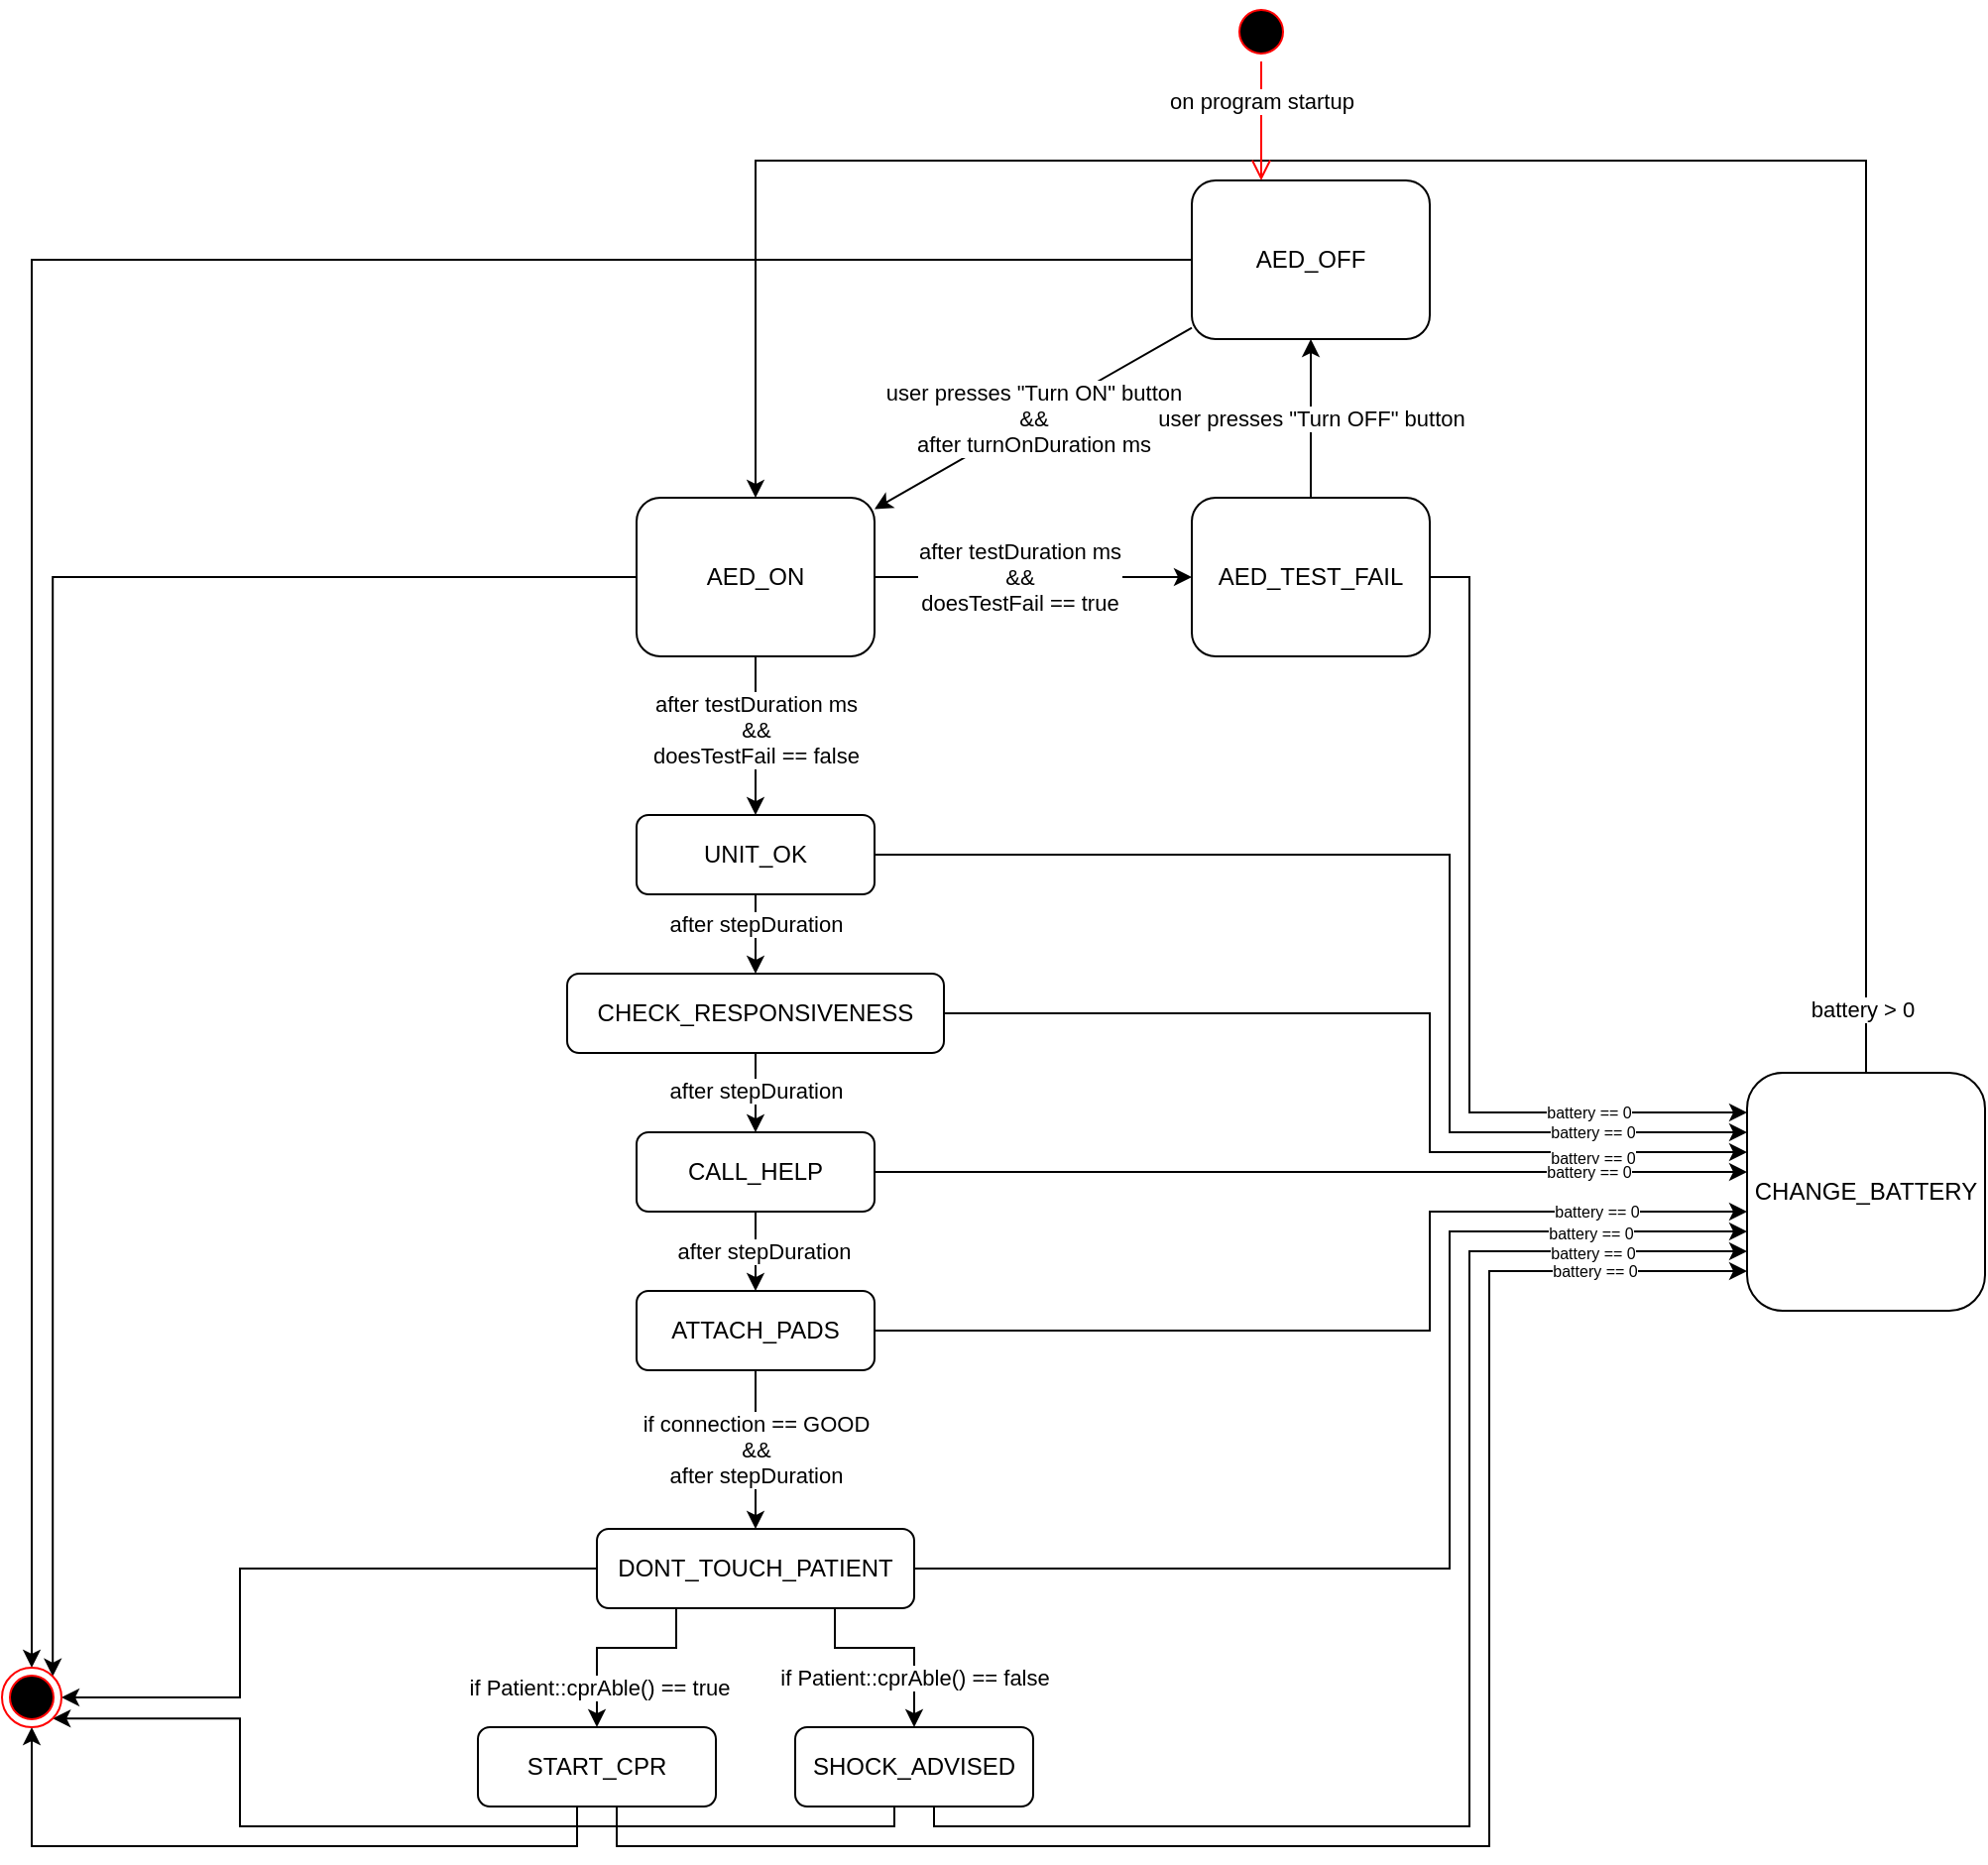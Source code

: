 <mxfile version="22.1.2" type="device">
  <diagram name="Page-1" id="YRFLMLcwG-B4jAh9hGQP">
    <mxGraphModel dx="1582" dy="1083" grid="1" gridSize="10" guides="1" tooltips="1" connect="1" arrows="1" fold="1" page="0" pageScale="1" pageWidth="850" pageHeight="1100" math="0" shadow="0">
      <root>
        <mxCell id="0" />
        <mxCell id="1" parent="0" />
        <mxCell id="i0PFO4XPD0DUhZGkGY-5-39" value="user presses &quot;Turn ON&quot; button&lt;br&gt;&amp;amp;&amp;amp;&lt;br&gt;after turnOnDuration ms" style="rounded=0;orthogonalLoop=1;jettySize=auto;html=1;" parent="1" source="i0PFO4XPD0DUhZGkGY-5-3" target="i0PFO4XPD0DUhZGkGY-5-6" edge="1">
          <mxGeometry relative="1" as="geometry">
            <mxPoint as="offset" />
            <Array as="points">
              <mxPoint x="280" y="-120" />
            </Array>
          </mxGeometry>
        </mxCell>
        <mxCell id="RPwFctXC23Z5WK-sjd0X-5" style="edgeStyle=orthogonalEdgeStyle;rounded=0;orthogonalLoop=1;jettySize=auto;html=1;entryX=0.5;entryY=0;entryDx=0;entryDy=0;" edge="1" parent="1" source="i0PFO4XPD0DUhZGkGY-5-3" target="RPwFctXC23Z5WK-sjd0X-1">
          <mxGeometry relative="1" as="geometry" />
        </mxCell>
        <mxCell id="i0PFO4XPD0DUhZGkGY-5-3" value="AED_OFF" style="rounded=1;whiteSpace=wrap;html=1;" parent="1" vertex="1">
          <mxGeometry x="360" y="-240" width="120" height="80" as="geometry" />
        </mxCell>
        <mxCell id="i0PFO4XPD0DUhZGkGY-5-40" value="" style="rounded=0;orthogonalLoop=1;jettySize=auto;html=1;" parent="1" source="i0PFO4XPD0DUhZGkGY-5-6" target="i0PFO4XPD0DUhZGkGY-5-8" edge="1">
          <mxGeometry relative="1" as="geometry" />
        </mxCell>
        <mxCell id="i0PFO4XPD0DUhZGkGY-5-41" value="after testDuration ms&lt;br&gt;&amp;amp;&amp;amp;&lt;br&gt;doesTestFail == false" style="edgeLabel;html=1;align=center;verticalAlign=middle;resizable=0;points=[];" parent="i0PFO4XPD0DUhZGkGY-5-40" vertex="1" connectable="0">
          <mxGeometry x="-0.28" y="1" relative="1" as="geometry">
            <mxPoint x="-1" y="8" as="offset" />
          </mxGeometry>
        </mxCell>
        <mxCell id="RST6yxN7UGok1e9Vg7jZ-1" style="edgeStyle=orthogonalEdgeStyle;rounded=0;orthogonalLoop=1;jettySize=auto;html=1;" parent="1" source="i0PFO4XPD0DUhZGkGY-5-6" target="i0PFO4XPD0DUhZGkGY-5-22" edge="1">
          <mxGeometry relative="1" as="geometry">
            <Array as="points">
              <mxPoint x="300" y="-40" />
              <mxPoint x="300" y="-40" />
            </Array>
          </mxGeometry>
        </mxCell>
        <mxCell id="RST6yxN7UGok1e9Vg7jZ-2" value="after testDuration&amp;nbsp;ms&lt;br&gt;&amp;amp;&amp;amp;&lt;br&gt;doesTestFail == true" style="edgeLabel;html=1;align=center;verticalAlign=middle;resizable=0;points=[];" parent="RST6yxN7UGok1e9Vg7jZ-1" vertex="1" connectable="0">
          <mxGeometry x="0.671" y="1" relative="1" as="geometry">
            <mxPoint x="-61" y="1" as="offset" />
          </mxGeometry>
        </mxCell>
        <mxCell id="RPwFctXC23Z5WK-sjd0X-6" style="edgeStyle=orthogonalEdgeStyle;rounded=0;orthogonalLoop=1;jettySize=auto;html=1;entryX=1;entryY=0;entryDx=0;entryDy=0;" edge="1" parent="1" source="i0PFO4XPD0DUhZGkGY-5-6" target="RPwFctXC23Z5WK-sjd0X-1">
          <mxGeometry relative="1" as="geometry" />
        </mxCell>
        <mxCell id="i0PFO4XPD0DUhZGkGY-5-6" value="AED_ON" style="rounded=1;whiteSpace=wrap;html=1;" parent="1" vertex="1">
          <mxGeometry x="80" y="-80" width="120" height="80" as="geometry" />
        </mxCell>
        <mxCell id="i0PFO4XPD0DUhZGkGY-5-48" style="edgeStyle=orthogonalEdgeStyle;rounded=0;orthogonalLoop=1;jettySize=auto;html=1;" parent="1" source="i0PFO4XPD0DUhZGkGY-5-8" target="i0PFO4XPD0DUhZGkGY-5-11" edge="1">
          <mxGeometry relative="1" as="geometry" />
        </mxCell>
        <mxCell id="RST6yxN7UGok1e9Vg7jZ-3" value="after stepDuration" style="edgeLabel;html=1;align=center;verticalAlign=middle;resizable=0;points=[];" parent="i0PFO4XPD0DUhZGkGY-5-48" vertex="1" connectable="0">
          <mxGeometry x="-0.275" relative="1" as="geometry">
            <mxPoint as="offset" />
          </mxGeometry>
        </mxCell>
        <mxCell id="RST6yxN7UGok1e9Vg7jZ-17" style="edgeStyle=orthogonalEdgeStyle;rounded=0;orthogonalLoop=1;jettySize=auto;html=1;" parent="1" source="i0PFO4XPD0DUhZGkGY-5-8" target="RST6yxN7UGok1e9Vg7jZ-10" edge="1">
          <mxGeometry relative="1" as="geometry">
            <Array as="points">
              <mxPoint x="490" y="100" />
              <mxPoint x="490" y="240" />
            </Array>
          </mxGeometry>
        </mxCell>
        <mxCell id="RST6yxN7UGok1e9Vg7jZ-29" value="battery == 0" style="edgeLabel;html=1;align=center;verticalAlign=middle;resizable=0;points=[];fontSize=8;" parent="RST6yxN7UGok1e9Vg7jZ-17" vertex="1" connectable="0">
          <mxGeometry x="0.637" y="1" relative="1" as="geometry">
            <mxPoint x="27" y="1" as="offset" />
          </mxGeometry>
        </mxCell>
        <mxCell id="i0PFO4XPD0DUhZGkGY-5-8" value="UNIT_OK" style="rounded=1;whiteSpace=wrap;html=1;" parent="1" vertex="1">
          <mxGeometry x="80" y="80" width="120" height="40" as="geometry" />
        </mxCell>
        <mxCell id="i0PFO4XPD0DUhZGkGY-5-50" value="" style="edgeStyle=orthogonalEdgeStyle;rounded=0;orthogonalLoop=1;jettySize=auto;html=1;" parent="1" source="i0PFO4XPD0DUhZGkGY-5-11" target="i0PFO4XPD0DUhZGkGY-5-13" edge="1">
          <mxGeometry relative="1" as="geometry" />
        </mxCell>
        <mxCell id="i0PFO4XPD0DUhZGkGY-5-51" value="after stepDuration" style="edgeLabel;html=1;align=center;verticalAlign=middle;resizable=0;points=[];" parent="i0PFO4XPD0DUhZGkGY-5-50" vertex="1" connectable="0">
          <mxGeometry x="-0.075" relative="1" as="geometry">
            <mxPoint as="offset" />
          </mxGeometry>
        </mxCell>
        <mxCell id="RST6yxN7UGok1e9Vg7jZ-18" style="edgeStyle=orthogonalEdgeStyle;rounded=0;orthogonalLoop=1;jettySize=auto;html=1;" parent="1" source="i0PFO4XPD0DUhZGkGY-5-11" target="RST6yxN7UGok1e9Vg7jZ-10" edge="1">
          <mxGeometry relative="1" as="geometry">
            <Array as="points">
              <mxPoint x="480" y="180" />
              <mxPoint x="480" y="250" />
            </Array>
          </mxGeometry>
        </mxCell>
        <mxCell id="RST6yxN7UGok1e9Vg7jZ-30" value="battery == 0" style="edgeLabel;html=1;align=center;verticalAlign=middle;resizable=0;points=[];fontSize=8;" parent="RST6yxN7UGok1e9Vg7jZ-18" vertex="1" connectable="0">
          <mxGeometry x="0.558" y="-1" relative="1" as="geometry">
            <mxPoint x="27" y="2" as="offset" />
          </mxGeometry>
        </mxCell>
        <mxCell id="i0PFO4XPD0DUhZGkGY-5-11" value="CHECK_RESPONSIVENESS" style="rounded=1;whiteSpace=wrap;html=1;" parent="1" vertex="1">
          <mxGeometry x="45" y="160" width="190" height="40" as="geometry" />
        </mxCell>
        <mxCell id="i0PFO4XPD0DUhZGkGY-5-52" value="" style="edgeStyle=orthogonalEdgeStyle;rounded=0;orthogonalLoop=1;jettySize=auto;html=1;" parent="1" source="i0PFO4XPD0DUhZGkGY-5-13" target="i0PFO4XPD0DUhZGkGY-5-15" edge="1">
          <mxGeometry relative="1" as="geometry" />
        </mxCell>
        <mxCell id="i0PFO4XPD0DUhZGkGY-5-53" value="after stepDuration" style="edgeLabel;html=1;align=center;verticalAlign=middle;resizable=0;points=[];" parent="i0PFO4XPD0DUhZGkGY-5-52" vertex="1" connectable="0">
          <mxGeometry y="4" relative="1" as="geometry">
            <mxPoint as="offset" />
          </mxGeometry>
        </mxCell>
        <mxCell id="RST6yxN7UGok1e9Vg7jZ-19" style="edgeStyle=orthogonalEdgeStyle;rounded=0;orthogonalLoop=1;jettySize=auto;html=1;" parent="1" source="i0PFO4XPD0DUhZGkGY-5-13" target="RST6yxN7UGok1e9Vg7jZ-10" edge="1">
          <mxGeometry relative="1" as="geometry">
            <Array as="points">
              <mxPoint x="600" y="260" />
              <mxPoint x="600" y="260" />
            </Array>
          </mxGeometry>
        </mxCell>
        <mxCell id="RST6yxN7UGok1e9Vg7jZ-32" value="battery == 0" style="edgeLabel;html=1;align=center;verticalAlign=middle;resizable=0;points=[];fontSize=8;" parent="RST6yxN7UGok1e9Vg7jZ-19" vertex="1" connectable="0">
          <mxGeometry x="0.535" relative="1" as="geometry">
            <mxPoint x="22" as="offset" />
          </mxGeometry>
        </mxCell>
        <mxCell id="i0PFO4XPD0DUhZGkGY-5-13" value="CALL_HELP" style="rounded=1;whiteSpace=wrap;html=1;" parent="1" vertex="1">
          <mxGeometry x="80" y="240" width="120" height="40" as="geometry" />
        </mxCell>
        <mxCell id="i0PFO4XPD0DUhZGkGY-5-54" value="if connection == GOOD&lt;br&gt;&amp;amp;&amp;amp;&lt;br&gt;after stepDuration" style="edgeStyle=orthogonalEdgeStyle;rounded=0;orthogonalLoop=1;jettySize=auto;html=1;" parent="1" source="i0PFO4XPD0DUhZGkGY-5-15" target="i0PFO4XPD0DUhZGkGY-5-17" edge="1">
          <mxGeometry relative="1" as="geometry" />
        </mxCell>
        <mxCell id="RST6yxN7UGok1e9Vg7jZ-20" style="edgeStyle=orthogonalEdgeStyle;rounded=0;orthogonalLoop=1;jettySize=auto;html=1;" parent="1" source="i0PFO4XPD0DUhZGkGY-5-15" target="RST6yxN7UGok1e9Vg7jZ-10" edge="1">
          <mxGeometry relative="1" as="geometry">
            <Array as="points">
              <mxPoint x="480" y="340" />
              <mxPoint x="480" y="280" />
            </Array>
          </mxGeometry>
        </mxCell>
        <mxCell id="RST6yxN7UGok1e9Vg7jZ-33" value="battery == 0" style="edgeLabel;html=1;align=center;verticalAlign=middle;resizable=0;points=[];fontSize=8;" parent="RST6yxN7UGok1e9Vg7jZ-20" vertex="1" connectable="0">
          <mxGeometry x="0.586" y="1" relative="1" as="geometry">
            <mxPoint x="27" y="1" as="offset" />
          </mxGeometry>
        </mxCell>
        <mxCell id="i0PFO4XPD0DUhZGkGY-5-15" value="ATTACH_PADS" style="rounded=1;whiteSpace=wrap;html=1;" parent="1" vertex="1">
          <mxGeometry x="80" y="320" width="120" height="40" as="geometry" />
        </mxCell>
        <mxCell id="RST6yxN7UGok1e9Vg7jZ-8" value="" style="edgeStyle=orthogonalEdgeStyle;rounded=0;orthogonalLoop=1;jettySize=auto;html=1;" parent="1" source="i0PFO4XPD0DUhZGkGY-5-17" target="i0PFO4XPD0DUhZGkGY-5-18" edge="1">
          <mxGeometry relative="1" as="geometry">
            <Array as="points">
              <mxPoint x="100" y="500" />
              <mxPoint x="60" y="500" />
            </Array>
          </mxGeometry>
        </mxCell>
        <mxCell id="RST6yxN7UGok1e9Vg7jZ-11" value="if Patient::cprAble() == true" style="edgeLabel;html=1;align=center;verticalAlign=middle;resizable=0;points=[];" parent="RST6yxN7UGok1e9Vg7jZ-8" vertex="1" connectable="0">
          <mxGeometry x="-0.007" y="-1" relative="1" as="geometry">
            <mxPoint x="-10" y="21" as="offset" />
          </mxGeometry>
        </mxCell>
        <mxCell id="RST6yxN7UGok1e9Vg7jZ-12" style="edgeStyle=orthogonalEdgeStyle;rounded=0;orthogonalLoop=1;jettySize=auto;html=1;" parent="1" source="i0PFO4XPD0DUhZGkGY-5-17" target="RST6yxN7UGok1e9Vg7jZ-9" edge="1">
          <mxGeometry relative="1" as="geometry">
            <Array as="points">
              <mxPoint x="180" y="500" />
              <mxPoint x="220" y="500" />
            </Array>
          </mxGeometry>
        </mxCell>
        <mxCell id="RST6yxN7UGok1e9Vg7jZ-13" value="if Patient::cprAble() == false" style="edgeLabel;html=1;align=center;verticalAlign=middle;resizable=0;points=[];" parent="RST6yxN7UGok1e9Vg7jZ-12" vertex="1" connectable="0">
          <mxGeometry x="0.557" y="-1" relative="1" as="geometry">
            <mxPoint x="1" y="-3" as="offset" />
          </mxGeometry>
        </mxCell>
        <mxCell id="RST6yxN7UGok1e9Vg7jZ-21" style="edgeStyle=orthogonalEdgeStyle;rounded=0;orthogonalLoop=1;jettySize=auto;html=1;" parent="1" source="i0PFO4XPD0DUhZGkGY-5-17" target="RST6yxN7UGok1e9Vg7jZ-10" edge="1">
          <mxGeometry relative="1" as="geometry">
            <Array as="points">
              <mxPoint x="490" y="460" />
              <mxPoint x="490" y="290" />
            </Array>
          </mxGeometry>
        </mxCell>
        <mxCell id="RST6yxN7UGok1e9Vg7jZ-34" value="battery == 0" style="edgeLabel;html=1;align=center;verticalAlign=middle;resizable=0;points=[];fontSize=8;" parent="RST6yxN7UGok1e9Vg7jZ-21" vertex="1" connectable="0">
          <mxGeometry x="0.641" y="1" relative="1" as="geometry">
            <mxPoint x="27" y="2" as="offset" />
          </mxGeometry>
        </mxCell>
        <mxCell id="RPwFctXC23Z5WK-sjd0X-4" style="edgeStyle=orthogonalEdgeStyle;rounded=0;orthogonalLoop=1;jettySize=auto;html=1;entryX=1;entryY=0.5;entryDx=0;entryDy=0;" edge="1" parent="1" source="i0PFO4XPD0DUhZGkGY-5-17" target="RPwFctXC23Z5WK-sjd0X-1">
          <mxGeometry relative="1" as="geometry">
            <Array as="points">
              <mxPoint x="-120" y="460" />
              <mxPoint x="-120" y="525" />
            </Array>
          </mxGeometry>
        </mxCell>
        <mxCell id="i0PFO4XPD0DUhZGkGY-5-17" value="DONT_TOUCH_PATIENT" style="rounded=1;whiteSpace=wrap;html=1;" parent="1" vertex="1">
          <mxGeometry x="60" y="440" width="160" height="40" as="geometry" />
        </mxCell>
        <mxCell id="RST6yxN7UGok1e9Vg7jZ-23" style="edgeStyle=orthogonalEdgeStyle;rounded=0;orthogonalLoop=1;jettySize=auto;html=1;" parent="1" source="i0PFO4XPD0DUhZGkGY-5-18" target="RST6yxN7UGok1e9Vg7jZ-10" edge="1">
          <mxGeometry relative="1" as="geometry">
            <Array as="points">
              <mxPoint x="70" y="600" />
              <mxPoint x="510" y="600" />
              <mxPoint x="510" y="310" />
            </Array>
          </mxGeometry>
        </mxCell>
        <mxCell id="RST6yxN7UGok1e9Vg7jZ-36" value="battery == 0" style="edgeLabel;html=1;align=center;verticalAlign=middle;resizable=0;points=[];fontSize=8;" parent="RST6yxN7UGok1e9Vg7jZ-23" vertex="1" connectable="0">
          <mxGeometry x="0.763" y="2" relative="1" as="geometry">
            <mxPoint x="27" y="2" as="offset" />
          </mxGeometry>
        </mxCell>
        <mxCell id="RPwFctXC23Z5WK-sjd0X-2" style="edgeStyle=orthogonalEdgeStyle;rounded=0;orthogonalLoop=1;jettySize=auto;html=1;entryX=0.5;entryY=1;entryDx=0;entryDy=0;" edge="1" parent="1" source="i0PFO4XPD0DUhZGkGY-5-18" target="RPwFctXC23Z5WK-sjd0X-1">
          <mxGeometry relative="1" as="geometry">
            <Array as="points">
              <mxPoint x="50" y="600" />
              <mxPoint x="-225" y="600" />
            </Array>
          </mxGeometry>
        </mxCell>
        <mxCell id="i0PFO4XPD0DUhZGkGY-5-18" value="START_CPR" style="rounded=1;whiteSpace=wrap;html=1;" parent="1" vertex="1">
          <mxGeometry y="540" width="120" height="40" as="geometry" />
        </mxCell>
        <mxCell id="RST6yxN7UGok1e9Vg7jZ-6" style="edgeStyle=orthogonalEdgeStyle;rounded=0;orthogonalLoop=1;jettySize=auto;html=1;" parent="1" source="i0PFO4XPD0DUhZGkGY-5-22" target="i0PFO4XPD0DUhZGkGY-5-3" edge="1">
          <mxGeometry relative="1" as="geometry" />
        </mxCell>
        <mxCell id="RST6yxN7UGok1e9Vg7jZ-7" value="user presses &quot;Turn OFF&quot; button" style="edgeLabel;html=1;align=center;verticalAlign=middle;resizable=0;points=[];" parent="RST6yxN7UGok1e9Vg7jZ-6" vertex="1" connectable="0">
          <mxGeometry x="-0.447" y="3" relative="1" as="geometry">
            <mxPoint x="3" y="-18" as="offset" />
          </mxGeometry>
        </mxCell>
        <mxCell id="RST6yxN7UGok1e9Vg7jZ-14" style="edgeStyle=orthogonalEdgeStyle;rounded=0;orthogonalLoop=1;jettySize=auto;html=1;" parent="1" source="i0PFO4XPD0DUhZGkGY-5-22" target="RST6yxN7UGok1e9Vg7jZ-10" edge="1">
          <mxGeometry relative="1" as="geometry">
            <Array as="points">
              <mxPoint x="500" y="-40" />
              <mxPoint x="500" y="230" />
            </Array>
          </mxGeometry>
        </mxCell>
        <mxCell id="RST6yxN7UGok1e9Vg7jZ-28" value="battery == 0" style="edgeLabel;html=1;align=center;verticalAlign=middle;resizable=0;points=[];fontSize=8;" parent="RST6yxN7UGok1e9Vg7jZ-14" vertex="1" connectable="0">
          <mxGeometry x="0.678" y="2" relative="1" as="geometry">
            <mxPoint x="-11" y="2" as="offset" />
          </mxGeometry>
        </mxCell>
        <mxCell id="i0PFO4XPD0DUhZGkGY-5-22" value="AED_TEST_FAIL" style="rounded=1;whiteSpace=wrap;html=1;" parent="1" vertex="1">
          <mxGeometry x="360" y="-80" width="120" height="80" as="geometry" />
        </mxCell>
        <mxCell id="RST6yxN7UGok1e9Vg7jZ-22" style="edgeStyle=orthogonalEdgeStyle;rounded=0;orthogonalLoop=1;jettySize=auto;html=1;" parent="1" source="RST6yxN7UGok1e9Vg7jZ-9" target="RST6yxN7UGok1e9Vg7jZ-10" edge="1">
          <mxGeometry relative="1" as="geometry">
            <Array as="points">
              <mxPoint x="230" y="590" />
              <mxPoint x="500" y="590" />
              <mxPoint x="500" y="300" />
            </Array>
          </mxGeometry>
        </mxCell>
        <mxCell id="RST6yxN7UGok1e9Vg7jZ-35" value="battery == 0" style="edgeLabel;html=1;align=center;verticalAlign=middle;resizable=0;points=[];fontSize=8;" parent="RST6yxN7UGok1e9Vg7jZ-22" vertex="1" connectable="0">
          <mxGeometry x="0.714" y="1" relative="1" as="geometry">
            <mxPoint x="23" y="2" as="offset" />
          </mxGeometry>
        </mxCell>
        <mxCell id="RPwFctXC23Z5WK-sjd0X-3" style="edgeStyle=orthogonalEdgeStyle;rounded=0;orthogonalLoop=1;jettySize=auto;html=1;entryX=1;entryY=1;entryDx=0;entryDy=0;" edge="1" parent="1" source="RST6yxN7UGok1e9Vg7jZ-9" target="RPwFctXC23Z5WK-sjd0X-1">
          <mxGeometry relative="1" as="geometry">
            <Array as="points">
              <mxPoint x="210" y="590" />
              <mxPoint x="-120" y="590" />
              <mxPoint x="-120" y="536" />
            </Array>
          </mxGeometry>
        </mxCell>
        <mxCell id="RST6yxN7UGok1e9Vg7jZ-9" value="SHOCK_ADVISED" style="rounded=1;whiteSpace=wrap;html=1;" parent="1" vertex="1">
          <mxGeometry x="160" y="540" width="120" height="40" as="geometry" />
        </mxCell>
        <mxCell id="RST6yxN7UGok1e9Vg7jZ-26" style="edgeStyle=orthogonalEdgeStyle;rounded=0;orthogonalLoop=1;jettySize=auto;html=1;" parent="1" source="RST6yxN7UGok1e9Vg7jZ-10" target="i0PFO4XPD0DUhZGkGY-5-6" edge="1">
          <mxGeometry relative="1" as="geometry">
            <Array as="points">
              <mxPoint x="700" y="-250" />
              <mxPoint x="140" y="-250" />
            </Array>
          </mxGeometry>
        </mxCell>
        <mxCell id="RST6yxN7UGok1e9Vg7jZ-27" value="battery &amp;gt; 0" style="edgeLabel;html=1;align=center;verticalAlign=middle;resizable=0;points=[];" parent="RST6yxN7UGok1e9Vg7jZ-26" vertex="1" connectable="0">
          <mxGeometry x="-0.946" y="2" relative="1" as="geometry">
            <mxPoint as="offset" />
          </mxGeometry>
        </mxCell>
        <mxCell id="RST6yxN7UGok1e9Vg7jZ-10" value="CHANGE_BATTERY" style="rounded=1;whiteSpace=wrap;html=1;" parent="1" vertex="1">
          <mxGeometry x="640" y="210" width="120" height="120" as="geometry" />
        </mxCell>
        <mxCell id="UD2MaKXoZ5y9cSSxMdvY-4" value="" style="ellipse;html=1;shape=startState;fillColor=#000000;strokeColor=#ff0000;" parent="1" vertex="1">
          <mxGeometry x="380" y="-330" width="30" height="30" as="geometry" />
        </mxCell>
        <mxCell id="UD2MaKXoZ5y9cSSxMdvY-5" value="" style="edgeStyle=orthogonalEdgeStyle;html=1;verticalAlign=bottom;endArrow=open;endSize=8;strokeColor=#ff0000;rounded=0;" parent="1" source="UD2MaKXoZ5y9cSSxMdvY-4" edge="1">
          <mxGeometry relative="1" as="geometry">
            <mxPoint x="395" y="-240" as="targetPoint" />
          </mxGeometry>
        </mxCell>
        <mxCell id="UD2MaKXoZ5y9cSSxMdvY-6" value="on program startup" style="edgeLabel;html=1;align=center;verticalAlign=middle;resizable=0;points=[];" parent="UD2MaKXoZ5y9cSSxMdvY-5" vertex="1" connectable="0">
          <mxGeometry x="-0.355" relative="1" as="geometry">
            <mxPoint as="offset" />
          </mxGeometry>
        </mxCell>
        <mxCell id="RPwFctXC23Z5WK-sjd0X-1" value="" style="ellipse;html=1;shape=endState;fillColor=#000000;strokeColor=#ff0000;" vertex="1" parent="1">
          <mxGeometry x="-240" y="510" width="30" height="30" as="geometry" />
        </mxCell>
      </root>
    </mxGraphModel>
  </diagram>
</mxfile>
